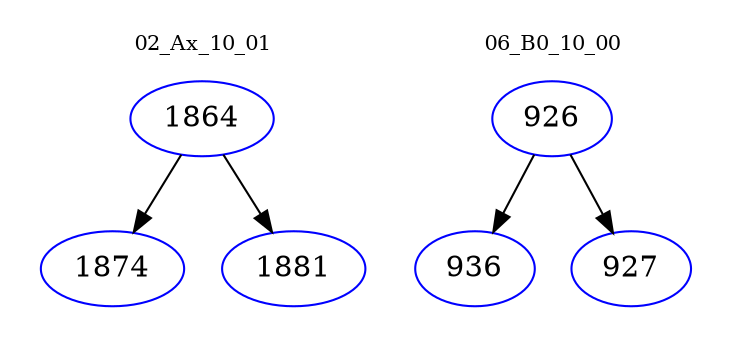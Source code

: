 digraph{
subgraph cluster_0 {
color = white
label = "02_Ax_10_01";
fontsize=10;
T0_1864 [label="1864", color="blue"]
T0_1864 -> T0_1874 [color="black"]
T0_1874 [label="1874", color="blue"]
T0_1864 -> T0_1881 [color="black"]
T0_1881 [label="1881", color="blue"]
}
subgraph cluster_1 {
color = white
label = "06_B0_10_00";
fontsize=10;
T1_926 [label="926", color="blue"]
T1_926 -> T1_936 [color="black"]
T1_936 [label="936", color="blue"]
T1_926 -> T1_927 [color="black"]
T1_927 [label="927", color="blue"]
}
}
